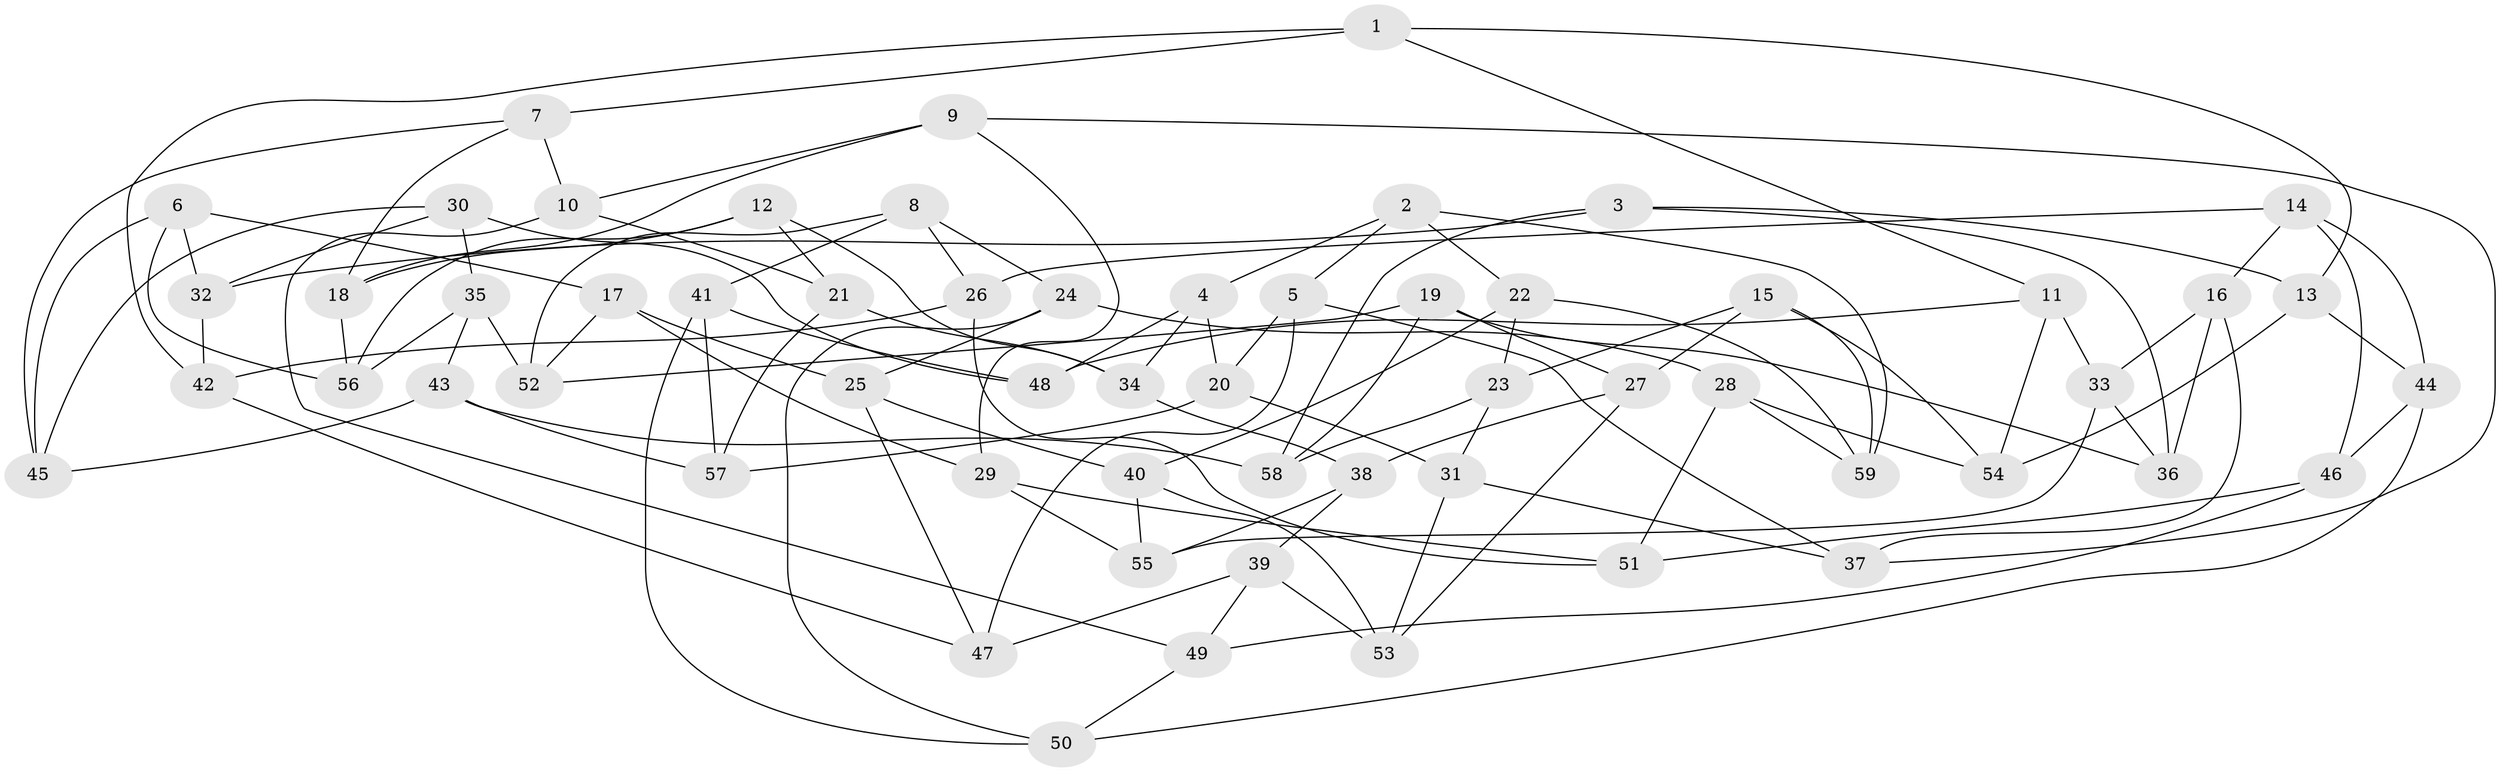// Generated by graph-tools (version 1.1) at 2025/50/03/09/25 03:50:47]
// undirected, 59 vertices, 118 edges
graph export_dot {
graph [start="1"]
  node [color=gray90,style=filled];
  1;
  2;
  3;
  4;
  5;
  6;
  7;
  8;
  9;
  10;
  11;
  12;
  13;
  14;
  15;
  16;
  17;
  18;
  19;
  20;
  21;
  22;
  23;
  24;
  25;
  26;
  27;
  28;
  29;
  30;
  31;
  32;
  33;
  34;
  35;
  36;
  37;
  38;
  39;
  40;
  41;
  42;
  43;
  44;
  45;
  46;
  47;
  48;
  49;
  50;
  51;
  52;
  53;
  54;
  55;
  56;
  57;
  58;
  59;
  1 -- 7;
  1 -- 11;
  1 -- 42;
  1 -- 13;
  2 -- 4;
  2 -- 5;
  2 -- 22;
  2 -- 59;
  3 -- 32;
  3 -- 36;
  3 -- 58;
  3 -- 13;
  4 -- 48;
  4 -- 20;
  4 -- 34;
  5 -- 20;
  5 -- 37;
  5 -- 47;
  6 -- 45;
  6 -- 17;
  6 -- 32;
  6 -- 56;
  7 -- 18;
  7 -- 45;
  7 -- 10;
  8 -- 41;
  8 -- 52;
  8 -- 24;
  8 -- 26;
  9 -- 10;
  9 -- 29;
  9 -- 18;
  9 -- 37;
  10 -- 21;
  10 -- 49;
  11 -- 33;
  11 -- 48;
  11 -- 54;
  12 -- 56;
  12 -- 21;
  12 -- 18;
  12 -- 34;
  13 -- 44;
  13 -- 54;
  14 -- 26;
  14 -- 16;
  14 -- 44;
  14 -- 46;
  15 -- 59;
  15 -- 54;
  15 -- 23;
  15 -- 27;
  16 -- 37;
  16 -- 33;
  16 -- 36;
  17 -- 52;
  17 -- 25;
  17 -- 29;
  18 -- 56;
  19 -- 58;
  19 -- 27;
  19 -- 52;
  19 -- 36;
  20 -- 31;
  20 -- 57;
  21 -- 57;
  21 -- 34;
  22 -- 23;
  22 -- 40;
  22 -- 59;
  23 -- 58;
  23 -- 31;
  24 -- 25;
  24 -- 28;
  24 -- 50;
  25 -- 40;
  25 -- 47;
  26 -- 42;
  26 -- 51;
  27 -- 53;
  27 -- 38;
  28 -- 51;
  28 -- 54;
  28 -- 59;
  29 -- 55;
  29 -- 51;
  30 -- 32;
  30 -- 35;
  30 -- 45;
  30 -- 48;
  31 -- 37;
  31 -- 53;
  32 -- 42;
  33 -- 55;
  33 -- 36;
  34 -- 38;
  35 -- 56;
  35 -- 43;
  35 -- 52;
  38 -- 55;
  38 -- 39;
  39 -- 53;
  39 -- 47;
  39 -- 49;
  40 -- 55;
  40 -- 53;
  41 -- 57;
  41 -- 48;
  41 -- 50;
  42 -- 47;
  43 -- 45;
  43 -- 58;
  43 -- 57;
  44 -- 46;
  44 -- 50;
  46 -- 51;
  46 -- 49;
  49 -- 50;
}
